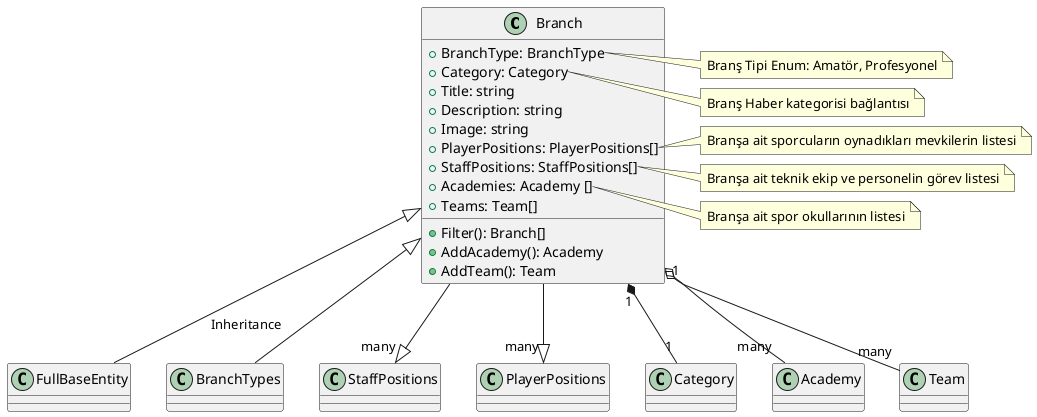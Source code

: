 @startuml Branch Class Diagram

class Branch  {
    + BranchType: BranchType
    + Category: Category
    + Title: string
    + Description: string
    + Image: string
    + PlayerPositions: PlayerPositions[]
    + StaffPositions: StaffPositions[]
    + Academies: Academy []
    + Teams: Team[]

    + Filter(): Branch[]
    + AddAcademy(): Academy
    + AddTeam(): Team
}

Branch <|-- FullBaseEntity: Inheritance
Branch <|-- BranchTypes
Branch --|> "many" StaffPositions
Branch --|> "many" PlayerPositions
Branch "1" *-- "1" Category
Branch o-- "many" Academy
Branch "1" o-- "many" Team

note right of Branch::BranchType
Branş Tipi Enum: Amatör, Profesyonel
end note

note right of Branch::Category
Branş Haber kategorisi bağlantısı
end note

note right of Branch::PlayerPositions
Branşa ait sporcuların oynadıkları mevkilerin listesi
end note

note right of Branch::StaffPositions
Branşa ait teknik ekip ve personelin görev listesi
end note

note right of Branch::Academies
Branşa ait spor okullarının listesi
end note
 
@enduml